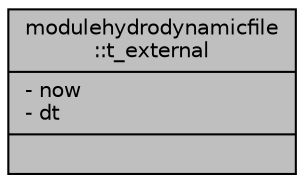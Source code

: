 digraph "modulehydrodynamicfile::t_external"
{
 // LATEX_PDF_SIZE
  edge [fontname="Helvetica",fontsize="10",labelfontname="Helvetica",labelfontsize="10"];
  node [fontname="Helvetica",fontsize="10",shape=record];
  Node1 [label="{modulehydrodynamicfile\l::t_external\n|- now\l- dt\l|}",height=0.2,width=0.4,color="black", fillcolor="grey75", style="filled", fontcolor="black",tooltip=" "];
}
